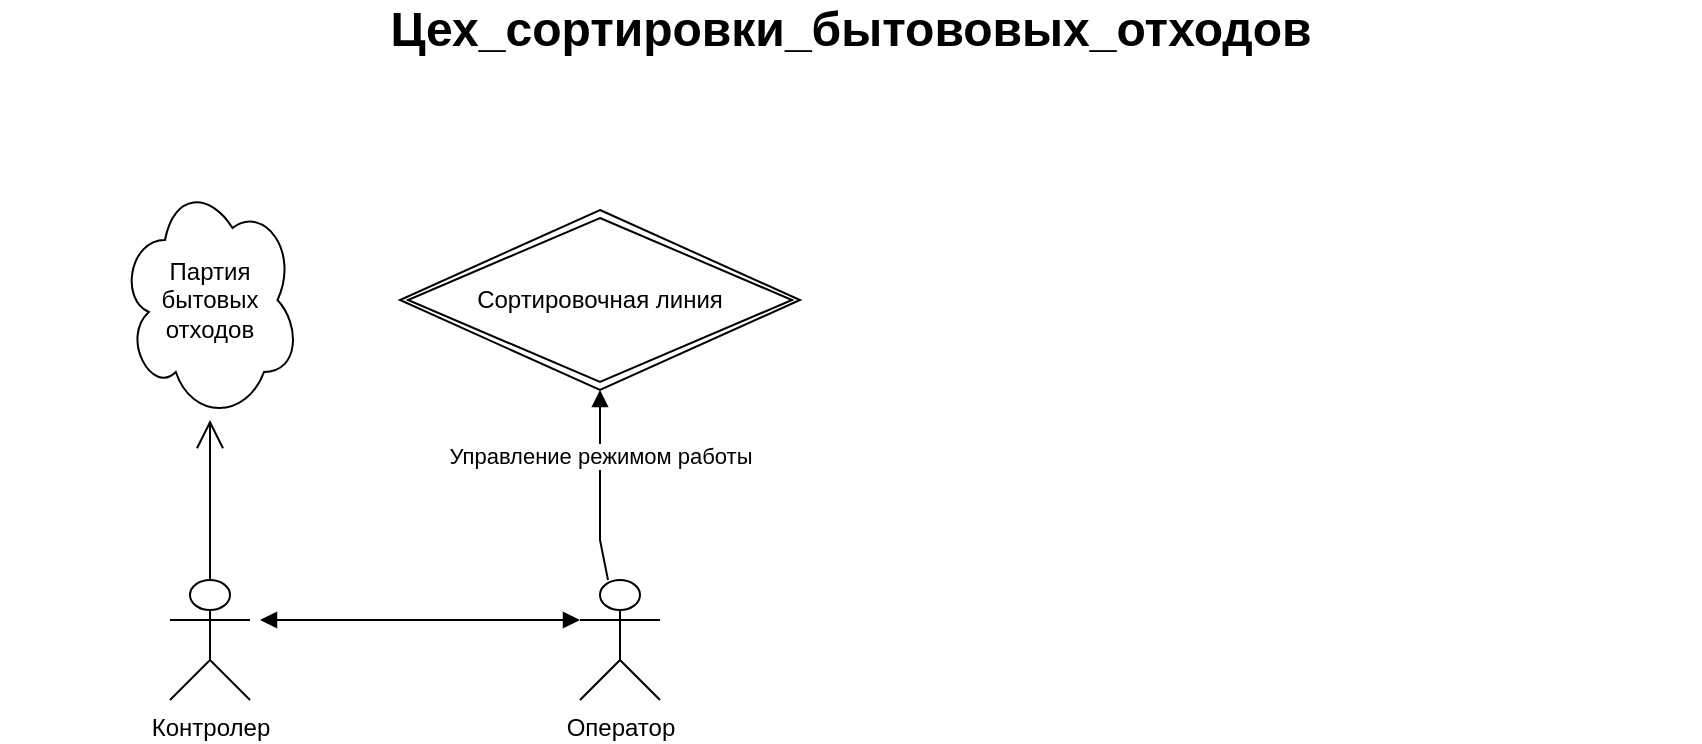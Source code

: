 <mxfile version="15.5.6" type="github">
  <diagram id="eF-Lmgn3sDp2-ddGPDrK" name="Page-1">
    <mxGraphModel dx="2557" dy="965" grid="1" gridSize="10" guides="1" tooltips="1" connect="1" arrows="1" fold="1" page="1" pageScale="1" pageWidth="827" pageHeight="1169" math="0" shadow="0">
      <root>
        <mxCell id="0" />
        <mxCell id="1" parent="0" />
        <mxCell id="LBcDXKlsK034aVvfR6W_-1" value="Цех_сортировки_бытововых_отходов" style="text;strokeColor=none;fillColor=none;html=1;fontSize=24;fontStyle=1;verticalAlign=middle;align=center;" vertex="1" parent="1">
          <mxGeometry x="-120" y="10" width="850" height="30" as="geometry" />
        </mxCell>
        <mxCell id="LBcDXKlsK034aVvfR6W_-2" value="Партия бытовых отходов" style="ellipse;shape=cloud;whiteSpace=wrap;html=1;align=center;" vertex="1" parent="1">
          <mxGeometry x="-60" y="100" width="90" height="120" as="geometry" />
        </mxCell>
        <mxCell id="LBcDXKlsK034aVvfR6W_-3" value="Сортировочная линия" style="shape=rhombus;double=1;perimeter=rhombusPerimeter;whiteSpace=wrap;html=1;align=center;" vertex="1" parent="1">
          <mxGeometry x="80" y="115" width="200" height="90" as="geometry" />
        </mxCell>
        <object label="Оператор" id="LBcDXKlsK034aVvfR6W_-6">
          <mxCell style="shape=umlActor;verticalLabelPosition=bottom;verticalAlign=top;html=1;" vertex="1" parent="1">
            <mxGeometry x="170" y="300" width="40" height="60" as="geometry" />
          </mxCell>
        </object>
        <mxCell id="LBcDXKlsK034aVvfR6W_-9" style="edgeStyle=orthogonalEdgeStyle;rounded=0;orthogonalLoop=1;jettySize=auto;html=1;exitX=0.5;exitY=0.5;exitDx=0;exitDy=0;exitPerimeter=0;" edge="1" parent="1" source="LBcDXKlsK034aVvfR6W_-6" target="LBcDXKlsK034aVvfR6W_-6">
          <mxGeometry relative="1" as="geometry">
            <Array as="points">
              <mxPoint x="200" y="330" />
              <mxPoint x="200" y="330" />
            </Array>
          </mxGeometry>
        </mxCell>
        <mxCell id="LBcDXKlsK034aVvfR6W_-11" value="Управление режимом работы" style="html=1;verticalAlign=bottom;endArrow=block;rounded=0;entryX=0.5;entryY=1;entryDx=0;entryDy=0;" edge="1" parent="1" source="LBcDXKlsK034aVvfR6W_-6" target="LBcDXKlsK034aVvfR6W_-3">
          <mxGeometry x="0.111" width="80" relative="1" as="geometry">
            <mxPoint x="189.5" y="290" as="sourcePoint" />
            <mxPoint x="189.5" y="230" as="targetPoint" />
            <Array as="points">
              <mxPoint x="180" y="280" />
              <mxPoint x="180" y="230" />
            </Array>
            <mxPoint as="offset" />
          </mxGeometry>
        </mxCell>
        <mxCell id="LBcDXKlsK034aVvfR6W_-12" value="" style="endArrow=open;endFill=1;endSize=12;html=1;rounded=0;exitX=0.5;exitY=0;exitDx=0;exitDy=0;exitPerimeter=0;" edge="1" parent="1" source="LBcDXKlsK034aVvfR6W_-13" target="LBcDXKlsK034aVvfR6W_-2">
          <mxGeometry width="160" relative="1" as="geometry">
            <mxPoint x="-180" y="260" as="sourcePoint" />
            <mxPoint x="-70" y="210" as="targetPoint" />
          </mxGeometry>
        </mxCell>
        <object label="Контролер" id="LBcDXKlsK034aVvfR6W_-13">
          <mxCell style="shape=umlActor;verticalLabelPosition=bottom;verticalAlign=top;html=1;" vertex="1" parent="1">
            <mxGeometry x="-35" y="300" width="40" height="60" as="geometry" />
          </mxCell>
        </object>
        <mxCell id="LBcDXKlsK034aVvfR6W_-15" value="" style="endArrow=block;startArrow=block;endFill=1;startFill=1;html=1;rounded=0;" edge="1" parent="1">
          <mxGeometry width="160" relative="1" as="geometry">
            <mxPoint x="10" y="320" as="sourcePoint" />
            <mxPoint x="170" y="320" as="targetPoint" />
          </mxGeometry>
        </mxCell>
      </root>
    </mxGraphModel>
  </diagram>
</mxfile>
